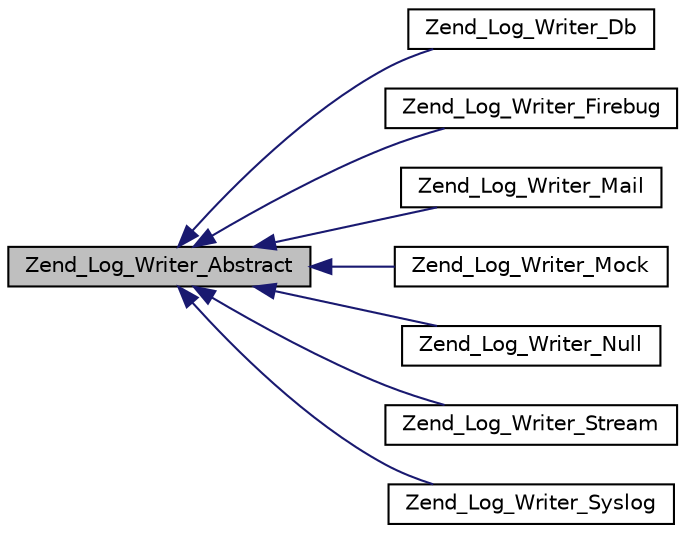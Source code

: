 digraph G
{
  edge [fontname="Helvetica",fontsize="10",labelfontname="Helvetica",labelfontsize="10"];
  node [fontname="Helvetica",fontsize="10",shape=record];
  rankdir="LR";
  Node1 [label="Zend_Log_Writer_Abstract",height=0.2,width=0.4,color="black", fillcolor="grey75", style="filled" fontcolor="black"];
  Node1 -> Node2 [dir="back",color="midnightblue",fontsize="10",style="solid",fontname="Helvetica"];
  Node2 [label="Zend_Log_Writer_Db",height=0.2,width=0.4,color="black", fillcolor="white", style="filled",URL="$class_zend___log___writer___db.html"];
  Node1 -> Node3 [dir="back",color="midnightblue",fontsize="10",style="solid",fontname="Helvetica"];
  Node3 [label="Zend_Log_Writer_Firebug",height=0.2,width=0.4,color="black", fillcolor="white", style="filled",URL="$class_zend___log___writer___firebug.html"];
  Node1 -> Node4 [dir="back",color="midnightblue",fontsize="10",style="solid",fontname="Helvetica"];
  Node4 [label="Zend_Log_Writer_Mail",height=0.2,width=0.4,color="black", fillcolor="white", style="filled",URL="$class_zend___log___writer___mail.html"];
  Node1 -> Node5 [dir="back",color="midnightblue",fontsize="10",style="solid",fontname="Helvetica"];
  Node5 [label="Zend_Log_Writer_Mock",height=0.2,width=0.4,color="black", fillcolor="white", style="filled",URL="$class_zend___log___writer___mock.html"];
  Node1 -> Node6 [dir="back",color="midnightblue",fontsize="10",style="solid",fontname="Helvetica"];
  Node6 [label="Zend_Log_Writer_Null",height=0.2,width=0.4,color="black", fillcolor="white", style="filled",URL="$class_zend___log___writer___null.html"];
  Node1 -> Node7 [dir="back",color="midnightblue",fontsize="10",style="solid",fontname="Helvetica"];
  Node7 [label="Zend_Log_Writer_Stream",height=0.2,width=0.4,color="black", fillcolor="white", style="filled",URL="$class_zend___log___writer___stream.html"];
  Node1 -> Node8 [dir="back",color="midnightblue",fontsize="10",style="solid",fontname="Helvetica"];
  Node8 [label="Zend_Log_Writer_Syslog",height=0.2,width=0.4,color="black", fillcolor="white", style="filled",URL="$class_zend___log___writer___syslog.html"];
}
